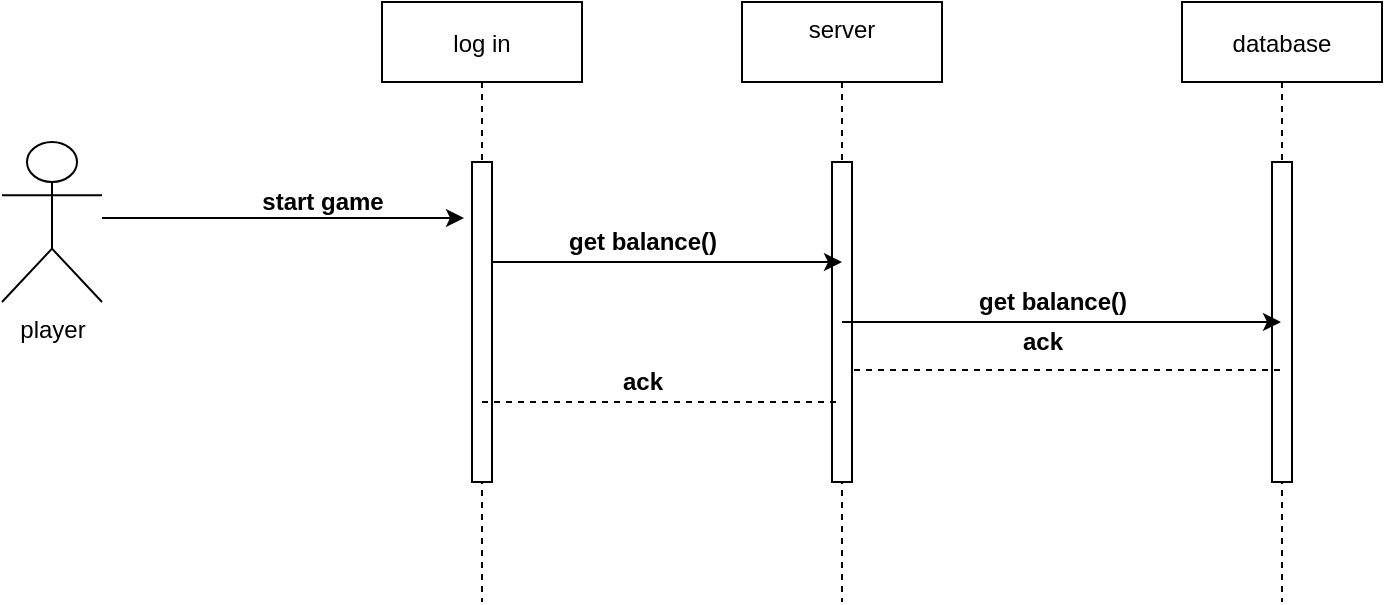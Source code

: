 <mxfile version="14.4.5" type="github">
  <diagram id="kgpKYQtTHZ0yAKxKKP6v" name="Page-1">
    <mxGraphModel dx="868" dy="450" grid="1" gridSize="10" guides="1" tooltips="1" connect="1" arrows="1" fold="1" page="1" pageScale="1" pageWidth="850" pageHeight="1100" math="0" shadow="0">
      <root>
        <mxCell id="0" />
        <mxCell id="1" parent="0" />
        <mxCell id="3nuBFxr9cyL0pnOWT2aG-5" value="server&#xa;" style="shape=umlLifeline;perimeter=lifelinePerimeter;container=1;collapsible=0;recursiveResize=0;rounded=0;shadow=0;strokeWidth=1;" parent="1" vertex="1">
          <mxGeometry x="400" y="80" width="100" height="300" as="geometry" />
        </mxCell>
        <mxCell id="3nuBFxr9cyL0pnOWT2aG-6" value="" style="points=[];perimeter=orthogonalPerimeter;rounded=0;shadow=0;strokeWidth=1;" parent="3nuBFxr9cyL0pnOWT2aG-5" vertex="1">
          <mxGeometry x="45" y="80" width="10" height="160" as="geometry" />
        </mxCell>
        <mxCell id="OtrizDrGmQpnxOZSp3oa-23" value="" style="endArrow=classic;html=1;" edge="1" parent="3nuBFxr9cyL0pnOWT2aG-5" source="OtrizDrGmQpnxOZSp3oa-21">
          <mxGeometry width="50" height="50" relative="1" as="geometry">
            <mxPoint x="20" y="180" as="sourcePoint" />
            <mxPoint x="50" y="130" as="targetPoint" />
          </mxGeometry>
        </mxCell>
        <mxCell id="OtrizDrGmQpnxOZSp3oa-1" value="database" style="shape=umlLifeline;perimeter=lifelinePerimeter;container=1;collapsible=0;recursiveResize=0;rounded=0;shadow=0;strokeWidth=1;" vertex="1" parent="1">
          <mxGeometry x="620" y="80" width="100" height="300" as="geometry" />
        </mxCell>
        <mxCell id="OtrizDrGmQpnxOZSp3oa-2" value="" style="points=[];perimeter=orthogonalPerimeter;rounded=0;shadow=0;strokeWidth=1;" vertex="1" parent="OtrizDrGmQpnxOZSp3oa-1">
          <mxGeometry x="45" y="80" width="10" height="160" as="geometry" />
        </mxCell>
        <mxCell id="OtrizDrGmQpnxOZSp3oa-5" value="player" style="shape=umlActor;verticalLabelPosition=bottom;verticalAlign=top;html=1;outlineConnect=0;" vertex="1" parent="1">
          <mxGeometry x="30" y="150" width="50" height="80" as="geometry" />
        </mxCell>
        <mxCell id="OtrizDrGmQpnxOZSp3oa-13" value="" style="endArrow=classic;html=1;entryX=-0.4;entryY=0.175;entryDx=0;entryDy=0;entryPerimeter=0;" edge="1" parent="1" target="OtrizDrGmQpnxOZSp3oa-22">
          <mxGeometry width="50" height="50" relative="1" as="geometry">
            <mxPoint x="80" y="188" as="sourcePoint" />
            <mxPoint x="420" y="200" as="targetPoint" />
          </mxGeometry>
        </mxCell>
        <mxCell id="OtrizDrGmQpnxOZSp3oa-14" value="" style="endArrow=classic;html=1;" edge="1" parent="1" source="3nuBFxr9cyL0pnOWT2aG-5" target="OtrizDrGmQpnxOZSp3oa-1">
          <mxGeometry width="50" height="50" relative="1" as="geometry">
            <mxPoint x="400" y="250" as="sourcePoint" />
            <mxPoint x="450" y="200" as="targetPoint" />
            <Array as="points">
              <mxPoint x="560" y="240" />
            </Array>
          </mxGeometry>
        </mxCell>
        <mxCell id="OtrizDrGmQpnxOZSp3oa-15" value="&lt;b&gt;start game&lt;/b&gt;" style="text;html=1;align=center;verticalAlign=middle;resizable=0;points=[];autosize=1;" vertex="1" parent="1">
          <mxGeometry x="150" y="170" width="80" height="20" as="geometry" />
        </mxCell>
        <mxCell id="OtrizDrGmQpnxOZSp3oa-16" value="" style="endArrow=none;dashed=1;html=1;exitX=1.1;exitY=0.65;exitDx=0;exitDy=0;exitPerimeter=0;" edge="1" parent="1" source="3nuBFxr9cyL0pnOWT2aG-6" target="OtrizDrGmQpnxOZSp3oa-1">
          <mxGeometry width="50" height="50" relative="1" as="geometry">
            <mxPoint x="430" y="250" as="sourcePoint" />
            <mxPoint x="450" y="200" as="targetPoint" />
          </mxGeometry>
        </mxCell>
        <mxCell id="OtrizDrGmQpnxOZSp3oa-17" value="&lt;b&gt;ack&lt;/b&gt;" style="text;html=1;align=center;verticalAlign=middle;resizable=0;points=[];autosize=1;" vertex="1" parent="1">
          <mxGeometry x="530" y="240" width="40" height="20" as="geometry" />
        </mxCell>
        <mxCell id="OtrizDrGmQpnxOZSp3oa-20" value="&lt;b&gt;get balance()&lt;/b&gt;" style="text;html=1;align=center;verticalAlign=middle;resizable=0;points=[];autosize=1;" vertex="1" parent="1">
          <mxGeometry x="510" y="220" width="90" height="20" as="geometry" />
        </mxCell>
        <mxCell id="OtrizDrGmQpnxOZSp3oa-21" value="log in" style="shape=umlLifeline;perimeter=lifelinePerimeter;container=1;collapsible=0;recursiveResize=0;rounded=0;shadow=0;strokeWidth=1;" vertex="1" parent="1">
          <mxGeometry x="220" y="80" width="100" height="300" as="geometry" />
        </mxCell>
        <mxCell id="OtrizDrGmQpnxOZSp3oa-22" value="" style="points=[];perimeter=orthogonalPerimeter;rounded=0;shadow=0;strokeWidth=1;" vertex="1" parent="OtrizDrGmQpnxOZSp3oa-21">
          <mxGeometry x="45" y="80" width="10" height="160" as="geometry" />
        </mxCell>
        <mxCell id="OtrizDrGmQpnxOZSp3oa-24" value="&lt;b&gt;get balance()&lt;/b&gt;" style="text;html=1;align=center;verticalAlign=middle;resizable=0;points=[];autosize=1;" vertex="1" parent="1">
          <mxGeometry x="305" y="190" width="90" height="20" as="geometry" />
        </mxCell>
        <mxCell id="OtrizDrGmQpnxOZSp3oa-25" value="" style="endArrow=none;dashed=1;html=1;" edge="1" parent="1" source="OtrizDrGmQpnxOZSp3oa-21" target="3nuBFxr9cyL0pnOWT2aG-5">
          <mxGeometry width="50" height="50" relative="1" as="geometry">
            <mxPoint x="330" y="290" as="sourcePoint" />
            <mxPoint x="450" y="210" as="targetPoint" />
            <Array as="points">
              <mxPoint x="360" y="280" />
            </Array>
          </mxGeometry>
        </mxCell>
        <mxCell id="OtrizDrGmQpnxOZSp3oa-26" value="&lt;b&gt;ack&lt;/b&gt;" style="text;html=1;align=center;verticalAlign=middle;resizable=0;points=[];autosize=1;" vertex="1" parent="1">
          <mxGeometry x="330" y="260" width="40" height="20" as="geometry" />
        </mxCell>
      </root>
    </mxGraphModel>
  </diagram>
</mxfile>
